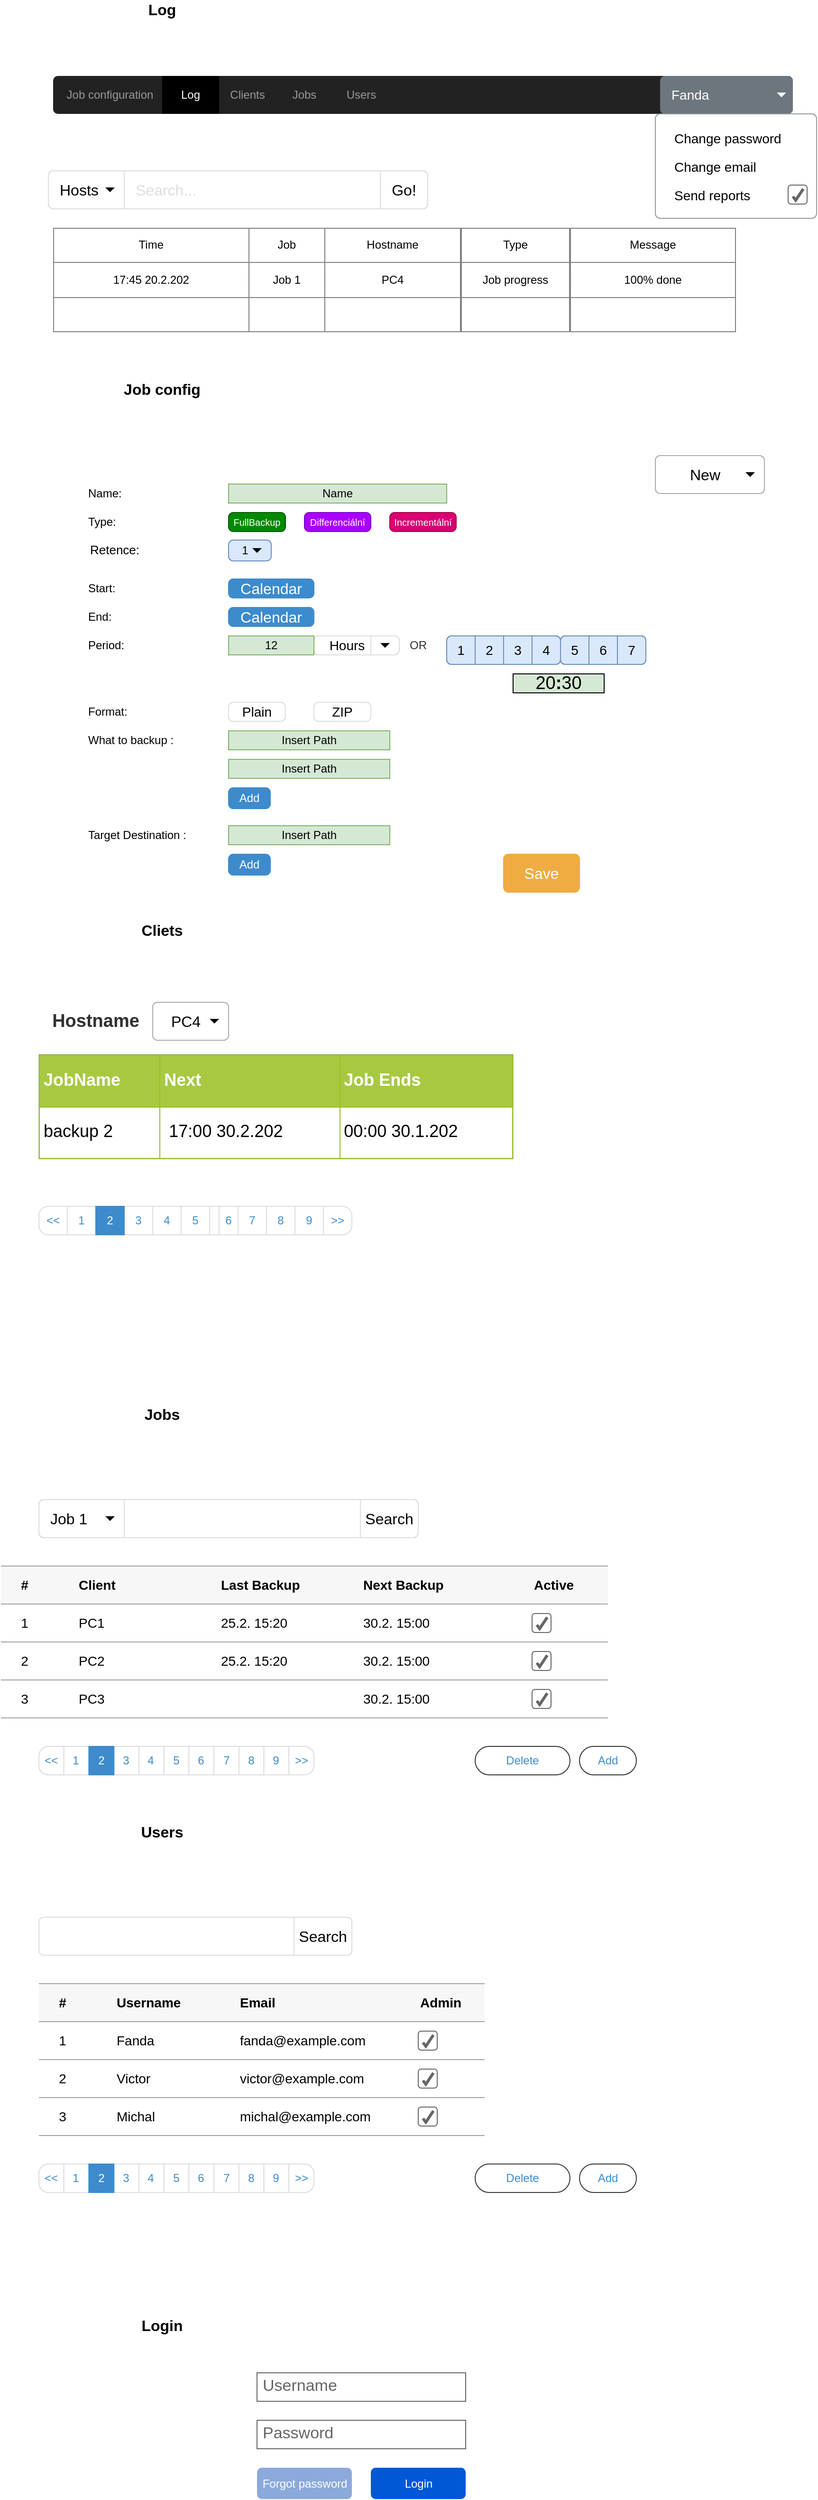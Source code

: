 <mxfile version="12.8.4"><diagram id="ZQDw_QRH_xtN7_nR7X_o" name="Page-1"><mxGraphModel dx="1103" dy="1070" grid="1" gridSize="10" guides="1" tooltips="1" connect="1" arrows="1" fold="1" page="1" pageScale="1" pageWidth="1600" pageHeight="900" math="0" shadow="0"><root><mxCell id="0"/><mxCell id="1" parent="0"/><mxCell id="LtFNCZkgNT5PemQ-OGcE-107" value="" style="html=1;shadow=0;dashed=0;shape=mxgraph.bootstrap.rrect;strokeColor=none;rSize=5;fillColor=#222222;" parent="1" vertex="1"><mxGeometry x="455" y="180" width="780" height="40" as="geometry"/></mxCell><mxCell id="LtFNCZkgNT5PemQ-OGcE-109" value="Log" style="html=1;shadow=0;dashed=0;shape=mxgraph.bootstrap.rect;fillColor=#000000;strokeColor=none;fontColor=#ffffff;whiteSpace=wrap;resizeHeight=1;" parent="LtFNCZkgNT5PemQ-OGcE-107" vertex="1"><mxGeometry width="60" height="40" relative="1" as="geometry"><mxPoint x="115" as="offset"/></mxGeometry></mxCell><mxCell id="LtFNCZkgNT5PemQ-OGcE-110" value="Clients" style="html=1;shadow=0;dashed=0;shape=mxgraph.bootstrap.rect;strokeColor=none;fillColor=none;fontColor=#999999;whiteSpace=wrap;resizeHeight=1;" parent="LtFNCZkgNT5PemQ-OGcE-107" vertex="1"><mxGeometry width="60" height="40" relative="1" as="geometry"><mxPoint x="175" as="offset"/></mxGeometry></mxCell><mxCell id="LtFNCZkgNT5PemQ-OGcE-111" value="Jobs" style="html=1;shadow=0;dashed=0;shape=mxgraph.bootstrap.rect;strokeColor=none;fillColor=none;fontColor=#999999;whiteSpace=wrap;resizeHeight=1;" parent="LtFNCZkgNT5PemQ-OGcE-107" vertex="1"><mxGeometry width="60" height="40" relative="1" as="geometry"><mxPoint x="235" as="offset"/></mxGeometry></mxCell><mxCell id="M-1ERtcQGjM8WOvAebWS-4" value="Users" style="html=1;shadow=0;dashed=0;shape=mxgraph.bootstrap.rect;strokeColor=none;fillColor=none;fontColor=#999999;whiteSpace=wrap;resizeHeight=1;" vertex="1" parent="LtFNCZkgNT5PemQ-OGcE-107"><mxGeometry width="60" height="40" relative="1" as="geometry"><mxPoint x="295" as="offset"/></mxGeometry></mxCell><mxCell id="M-1ERtcQGjM8WOvAebWS-5" value="Job configuration" style="html=1;shadow=0;dashed=0;shape=mxgraph.bootstrap.rect;strokeColor=none;fillColor=none;fontColor=#999999;whiteSpace=wrap;resizeHeight=1;" vertex="1" parent="LtFNCZkgNT5PemQ-OGcE-107"><mxGeometry width="120" height="40" relative="1" as="geometry"><mxPoint as="offset"/></mxGeometry></mxCell><mxCell id="M-1ERtcQGjM8WOvAebWS-57" value="Fanda" style="html=1;shadow=0;dashed=0;shape=mxgraph.bootstrap.rrect;rSize=5;strokeColor=none;strokeWidth=1;fillColor=#6C767D;fontColor=#ffffff;whiteSpace=wrap;align=left;verticalAlign=middle;fontStyle=0;fontSize=14;spacingLeft=10;" vertex="1" parent="LtFNCZkgNT5PemQ-OGcE-107"><mxGeometry x="640" width="140" height="40" as="geometry"/></mxCell><mxCell id="M-1ERtcQGjM8WOvAebWS-58" value="" style="shape=triangle;direction=south;fillColor=#ffffff;strokeColor=none;perimeter=none;" vertex="1" parent="M-1ERtcQGjM8WOvAebWS-57"><mxGeometry x="1" y="0.5" width="10" height="5" relative="1" as="geometry"><mxPoint x="-17" y="-2.5" as="offset"/></mxGeometry></mxCell><mxCell id="LtFNCZkgNT5PemQ-OGcE-112" value="&lt;table style=&quot;width: 100% ; height: 100% ; border-collapse: collapse&quot; width=&quot;100%&quot; border=&quot;1&quot;&gt;&lt;tbody&gt;&lt;tr&gt;&lt;td align=&quot;center&quot;&gt;Time&lt;br&gt;&lt;/td&gt;&lt;td align=&quot;center&quot;&gt;Job&lt;/td&gt;&lt;td align=&quot;center&quot;&gt;Hostname&lt;/td&gt;&lt;/tr&gt;&lt;tr&gt;&lt;td align=&quot;center&quot;&gt;17:45 20.2.202&lt;/td&gt;&lt;td align=&quot;center&quot;&gt;Job 1&lt;br&gt;&lt;/td&gt;&lt;td align=&quot;center&quot;&gt;PC4&lt;/td&gt;&lt;/tr&gt;&lt;tr&gt;&lt;td align=&quot;center&quot;&gt;&lt;br&gt;&lt;/td&gt;&lt;td align=&quot;center&quot;&gt;&lt;br&gt;&lt;/td&gt;&lt;td align=&quot;center&quot;&gt;&lt;br&gt;&lt;/td&gt;&lt;/tr&gt;&lt;/tbody&gt;&lt;/table&gt;" style="text;html=1;overflow=fill;" parent="1" vertex="1"><mxGeometry x="455" y="340" width="430" height="110" as="geometry"/></mxCell><mxCell id="LtFNCZkgNT5PemQ-OGcE-113" value="&lt;table style=&quot;width: 100% ; height: 100% ; border-collapse: collapse&quot; width=&quot;100%&quot; border=&quot;1&quot;&gt;&lt;tbody&gt;&lt;tr&gt;&lt;td align=&quot;center&quot;&gt;Message&lt;/td&gt;&lt;/tr&gt;&lt;tr&gt;&lt;td align=&quot;center&quot;&gt;100% done&lt;/td&gt;&lt;/tr&gt;&lt;tr&gt;&lt;td align=&quot;center&quot;&gt;&lt;br&gt;&lt;/td&gt;&lt;/tr&gt;&lt;/tbody&gt;&lt;/table&gt;" style="text;html=1;strokeColor=none;fillColor=none;overflow=fill;" parent="1" vertex="1"><mxGeometry x="1000" y="340" width="175" height="110" as="geometry"/></mxCell><mxCell id="LtFNCZkgNT5PemQ-OGcE-129" value="Search..." style="html=1;shadow=0;dashed=0;shape=mxgraph.bootstrap.rrect;fillColor=#ffffff;rSize=5;strokeColor=#dddddd;fontSize=16;fontColor=#dddddd;align=left;spacingLeft=90;whiteSpace=wrap;" parent="1" vertex="1"><mxGeometry x="450" y="280" width="400" height="40" as="geometry"/></mxCell><mxCell id="LtFNCZkgNT5PemQ-OGcE-130" value="Hosts" style="html=1;shadow=0;dashed=0;shape=mxgraph.bootstrap.leftButton;rSize=5;strokeColor=#dddddd;fillColor=none;fontSize=16;align=left;spacingLeft=10;whiteSpace=wrap;resizeHeight=1;" parent="LtFNCZkgNT5PemQ-OGcE-129" vertex="1"><mxGeometry width="80" height="40" relative="1" as="geometry"/></mxCell><mxCell id="LtFNCZkgNT5PemQ-OGcE-131" value="" style="shape=triangle;direction=south;fillColor=#000000;strokeColor=none;perimeter=none;" parent="LtFNCZkgNT5PemQ-OGcE-130" vertex="1"><mxGeometry x="1" y="0.5" width="10" height="5" relative="1" as="geometry"><mxPoint x="-20" y="-2.5" as="offset"/></mxGeometry></mxCell><mxCell id="LtFNCZkgNT5PemQ-OGcE-132" value="Go!" style="html=1;shadow=0;dashed=0;shape=mxgraph.bootstrap.rightButton;rSize=5;strokeColor=#dddddd;fillColor=none;fontSize=16;whiteSpace=wrap;resizeHeight=1;" parent="LtFNCZkgNT5PemQ-OGcE-129" vertex="1"><mxGeometry x="1" width="50" height="40" relative="1" as="geometry"><mxPoint x="-50" as="offset"/></mxGeometry></mxCell><mxCell id="LtFNCZkgNT5PemQ-OGcE-135" value="Add" style="html=1;shadow=0;dashed=0;shape=mxgraph.bootstrap.roundedButton;align=center;strokeColor=#363636;fontColor=#3D8BCD;whiteSpace=wrap;" parent="1" vertex="1"><mxGeometry x="1010" y="1940" width="60" height="30" as="geometry"/></mxCell><mxCell id="LtFNCZkgNT5PemQ-OGcE-139" value="" style="html=1;shadow=0;dashed=0;shape=mxgraph.bootstrap.rrect;fillColor=#ffffff;rSize=5;strokeColor=#dddddd;fontSize=16;fontColor=#dddddd;align=left;spacingLeft=90;whiteSpace=wrap;" parent="1" vertex="1"><mxGeometry x="440" y="1680" width="400" height="40" as="geometry"/></mxCell><mxCell id="LtFNCZkgNT5PemQ-OGcE-140" value="Job 1" style="html=1;shadow=0;dashed=0;shape=mxgraph.bootstrap.leftButton;rSize=5;strokeColor=#dddddd;fillColor=none;fontSize=16;align=left;spacingLeft=10;whiteSpace=wrap;resizeHeight=1;" parent="LtFNCZkgNT5PemQ-OGcE-139" vertex="1"><mxGeometry width="90" height="40" relative="1" as="geometry"/></mxCell><mxCell id="LtFNCZkgNT5PemQ-OGcE-141" value="" style="shape=triangle;direction=south;fillColor=#000000;strokeColor=none;perimeter=none;" parent="LtFNCZkgNT5PemQ-OGcE-140" vertex="1"><mxGeometry x="1" y="0.5" width="10" height="5" relative="1" as="geometry"><mxPoint x="-20" y="-2.5" as="offset"/></mxGeometry></mxCell><mxCell id="LtFNCZkgNT5PemQ-OGcE-142" value="Search" style="html=1;shadow=0;dashed=0;shape=mxgraph.bootstrap.rightButton;rSize=5;strokeColor=#dddddd;fillColor=none;fontSize=16;whiteSpace=wrap;resizeHeight=1;" parent="LtFNCZkgNT5PemQ-OGcE-139" vertex="1"><mxGeometry x="1" width="61" height="40" relative="1" as="geometry"><mxPoint x="-61" as="offset"/></mxGeometry></mxCell><mxCell id="LtFNCZkgNT5PemQ-OGcE-154" value="Insert Path" style="text;html=1;strokeColor=#82b366;fillColor=#d5e8d4;align=center;verticalAlign=middle;whiteSpace=wrap;rounded=0;" parent="1" vertex="1"><mxGeometry x="640" y="970" width="170" height="20" as="geometry"/></mxCell><mxCell id="LtFNCZkgNT5PemQ-OGcE-158" value="Add" style="html=1;shadow=0;dashed=0;shape=mxgraph.bootstrap.rrect;rSize=5;fillColor=#3D8BCD;align=center;strokeColor=#3D8BCD;fontColor=#ffffff;fontSize=12;whiteSpace=wrap;" parent="1" vertex="1"><mxGeometry x="640" y="930" width="44" height="22" as="geometry"/></mxCell><mxCell id="LtFNCZkgNT5PemQ-OGcE-159" value="Insert Path" style="text;html=1;strokeColor=#82b366;fillColor=#d5e8d4;align=center;verticalAlign=middle;whiteSpace=wrap;rounded=0;" parent="1" vertex="1"><mxGeometry x="640" y="900" width="170" height="20" as="geometry"/></mxCell><mxCell id="LtFNCZkgNT5PemQ-OGcE-162" value="Add" style="html=1;shadow=0;dashed=0;shape=mxgraph.bootstrap.rrect;rSize=5;fillColor=#3D8BCD;align=center;strokeColor=#3D8BCD;fontColor=#ffffff;fontSize=12;whiteSpace=wrap;" parent="1" vertex="1"><mxGeometry x="640" y="1000" width="44" height="22" as="geometry"/></mxCell><mxCell id="LtFNCZkgNT5PemQ-OGcE-165" value="Delete" style="html=1;shadow=0;dashed=0;shape=mxgraph.bootstrap.roundedButton;align=center;strokeColor=#383838;fontColor=#3D8BCD;whiteSpace=wrap;" parent="1" vertex="1"><mxGeometry x="900" y="1940" width="100" height="30" as="geometry"/></mxCell><mxCell id="LtFNCZkgNT5PemQ-OGcE-169" value="&lt;font style=&quot;font-size: 13px&quot;&gt;Retence:&lt;/font&gt;" style="text;html=1;strokeColor=none;fillColor=none;align=center;verticalAlign=middle;whiteSpace=wrap;rounded=0;" parent="1" vertex="1"><mxGeometry x="500" y="669" width="40" height="20" as="geometry"/></mxCell><mxCell id="LtFNCZkgNT5PemQ-OGcE-171" value="1" style="html=1;shadow=0;dashed=0;shape=mxgraph.bootstrap.rrect;fontSize=12;rSize=5;strokeColor=#6c8ebf;spacingRight=10;perimeter=none;whiteSpace=wrap;align=center;fillColor=#dae8fc;" parent="1" vertex="1"><mxGeometry x="640" y="669" width="45" height="22" as="geometry"/></mxCell><mxCell id="LtFNCZkgNT5PemQ-OGcE-172" value="" style="shape=triangle;direction=south;fillColor=#000000;strokeColor=none;perimeter=none;" parent="LtFNCZkgNT5PemQ-OGcE-171" vertex="1"><mxGeometry x="1" y="0.5" width="10" height="5" relative="1" as="geometry"><mxPoint x="-20" y="-2.5" as="offset"/></mxGeometry></mxCell><mxCell id="LtFNCZkgNT5PemQ-OGcE-177" value="&lt;div&gt;New&lt;/div&gt;" style="html=1;shadow=0;dashed=0;shape=mxgraph.bootstrap.rrect;rSize=5;strokeColor=#ABABAB;spacingRight=10;fontSize=16;whiteSpace=wrap;align=center;" parent="1" vertex="1"><mxGeometry x="1090" y="580" width="115" height="40" as="geometry"/></mxCell><mxCell id="LtFNCZkgNT5PemQ-OGcE-178" value="" style="shape=triangle;direction=south;fillColor=#000000;strokeColor=none;perimeter=none;" parent="LtFNCZkgNT5PemQ-OGcE-177" vertex="1"><mxGeometry x="1" y="0.5" width="10" height="5" relative="1" as="geometry"><mxPoint x="-20" y="-2.5" as="offset"/></mxGeometry></mxCell><mxCell id="LtFNCZkgNT5PemQ-OGcE-179" value="Hostname" style="text;html=1;strokeColor=none;fillColor=none;align=center;verticalAlign=middle;whiteSpace=wrap;rounded=0;fontColor=#303030;fontStyle=1;fontSize=19;" parent="1" vertex="1"><mxGeometry x="440" y="1156" width="120" height="40" as="geometry"/></mxCell><mxCell id="LtFNCZkgNT5PemQ-OGcE-188" value="&lt;font style=&quot;font-size: 19px&quot;&gt;20&lt;b&gt;:&lt;/b&gt;30&lt;/font&gt;" style="text;html=1;strokeColor=#000000;fillColor=#d5e8d4;align=center;verticalAlign=middle;whiteSpace=wrap;rounded=0;" parent="1" vertex="1"><mxGeometry x="940" y="810" width="96" height="20" as="geometry"/></mxCell><mxCell id="M-1ERtcQGjM8WOvAebWS-1" value="PC4" style="html=1;shadow=0;dashed=0;shape=mxgraph.bootstrap.rrect;rSize=5;strokeColor=#ABABAB;spacingRight=10;fontSize=16;whiteSpace=wrap;align=center;" vertex="1" parent="1"><mxGeometry x="560" y="1156" width="80" height="40" as="geometry"/></mxCell><mxCell id="M-1ERtcQGjM8WOvAebWS-2" value="" style="shape=triangle;direction=south;fillColor=#000000;strokeColor=none;perimeter=none;" vertex="1" parent="M-1ERtcQGjM8WOvAebWS-1"><mxGeometry x="1" y="0.5" width="10" height="5" relative="1" as="geometry"><mxPoint x="-20" y="-2.5" as="offset"/></mxGeometry></mxCell><mxCell id="M-1ERtcQGjM8WOvAebWS-7" value="&lt;table style=&quot;width: 100% ; height: 100% ; border-collapse: collapse&quot; width=&quot;100%&quot; border=&quot;1&quot;&gt;&lt;tbody&gt;&lt;tr&gt;&lt;td align=&quot;center&quot;&gt;Type&lt;/td&gt;&lt;/tr&gt;&lt;tr&gt;&lt;td align=&quot;center&quot;&gt;Job progress&lt;br&gt;&lt;/td&gt;&lt;/tr&gt;&lt;tr&gt;&lt;td align=&quot;center&quot;&gt;&lt;br&gt;&lt;/td&gt;&lt;/tr&gt;&lt;/tbody&gt;&lt;/table&gt;" style="text;html=1;strokeColor=none;fillColor=none;overflow=fill;" vertex="1" parent="1"><mxGeometry x="885" y="340" width="115" height="110" as="geometry"/></mxCell><mxCell id="M-1ERtcQGjM8WOvAebWS-8" value="Job config" style="text;html=1;strokeColor=none;fillColor=none;align=center;verticalAlign=middle;whiteSpace=wrap;rounded=0;fontStyle=1;fontSize=16;" vertex="1" parent="1"><mxGeometry x="470" y="500" width="200" height="20" as="geometry"/></mxCell><mxCell id="M-1ERtcQGjM8WOvAebWS-9" value="Cliets" style="text;html=1;strokeColor=none;fillColor=none;align=center;verticalAlign=middle;whiteSpace=wrap;rounded=0;fontStyle=1;fontSize=16;" vertex="1" parent="1"><mxGeometry x="470" y="1070" width="200" height="20" as="geometry"/></mxCell><mxCell id="M-1ERtcQGjM8WOvAebWS-10" value="Jobs" style="text;html=1;strokeColor=none;fillColor=none;align=center;verticalAlign=middle;whiteSpace=wrap;rounded=0;fontStyle=1;fontSize=16;" vertex="1" parent="1"><mxGeometry x="470" y="1580" width="200" height="20" as="geometry"/></mxCell><mxCell id="M-1ERtcQGjM8WOvAebWS-11" value="Add" style="html=1;shadow=0;dashed=0;shape=mxgraph.bootstrap.roundedButton;align=center;strokeColor=#363636;fontColor=#3D8BCD;whiteSpace=wrap;" vertex="1" parent="1"><mxGeometry x="1010" y="2380" width="60" height="30" as="geometry"/></mxCell><mxCell id="M-1ERtcQGjM8WOvAebWS-12" value="" style="html=1;shadow=0;dashed=0;shape=mxgraph.bootstrap.rrect;fillColor=#ffffff;rSize=5;strokeColor=#dddddd;fontSize=16;fontColor=#dddddd;align=left;spacingLeft=90;whiteSpace=wrap;" vertex="1" parent="1"><mxGeometry x="440" y="2120" width="330" height="40" as="geometry"/></mxCell><mxCell id="M-1ERtcQGjM8WOvAebWS-15" value="Search" style="html=1;shadow=0;dashed=0;shape=mxgraph.bootstrap.rightButton;rSize=5;strokeColor=#dddddd;fillColor=none;fontSize=16;whiteSpace=wrap;resizeHeight=1;" vertex="1" parent="M-1ERtcQGjM8WOvAebWS-12"><mxGeometry x="1" width="61" height="40" relative="1" as="geometry"><mxPoint x="-61" as="offset"/></mxGeometry></mxCell><mxCell id="M-1ERtcQGjM8WOvAebWS-16" value="Delete" style="html=1;shadow=0;dashed=0;shape=mxgraph.bootstrap.roundedButton;align=center;strokeColor=#383838;fontColor=#3D8BCD;whiteSpace=wrap;" vertex="1" parent="1"><mxGeometry x="900" y="2380" width="100" height="30" as="geometry"/></mxCell><mxCell id="M-1ERtcQGjM8WOvAebWS-17" value="Users" style="text;html=1;strokeColor=none;fillColor=none;align=center;verticalAlign=middle;whiteSpace=wrap;rounded=0;fontStyle=1;fontSize=16;" vertex="1" parent="1"><mxGeometry x="470" y="2020" width="200" height="20" as="geometry"/></mxCell><mxCell id="M-1ERtcQGjM8WOvAebWS-59" value="" style="html=1;shadow=0;dashed=0;shape=mxgraph.bootstrap.rrect;rSize=5;fillColor=#ffffff;strokeColor=#999999;fontSize=19;" vertex="1" parent="1"><mxGeometry x="1090" y="220" width="170" height="110" as="geometry"/></mxCell><mxCell id="M-1ERtcQGjM8WOvAebWS-60" value="Change password" style="fillColor=none;strokeColor=none;align=left;spacing=20;fontSize=14;" vertex="1" parent="M-1ERtcQGjM8WOvAebWS-59"><mxGeometry width="170" height="30" relative="1" as="geometry"><mxPoint y="10" as="offset"/></mxGeometry></mxCell><mxCell id="M-1ERtcQGjM8WOvAebWS-61" value="Change email" style="fillColor=none;strokeColor=none;align=left;spacing=20;fontSize=14;" vertex="1" parent="M-1ERtcQGjM8WOvAebWS-59"><mxGeometry width="170" height="30" relative="1" as="geometry"><mxPoint y="40" as="offset"/></mxGeometry></mxCell><mxCell id="M-1ERtcQGjM8WOvAebWS-62" value="Send reports" style="fillColor=none;strokeColor=none;align=left;spacing=20;fontSize=14;" vertex="1" parent="M-1ERtcQGjM8WOvAebWS-59"><mxGeometry width="170" height="30" relative="1" as="geometry"><mxPoint y="70" as="offset"/></mxGeometry></mxCell><mxCell id="M-1ERtcQGjM8WOvAebWS-65" value="Login" style="text;html=1;strokeColor=none;fillColor=none;align=center;verticalAlign=middle;whiteSpace=wrap;rounded=0;fontStyle=1;fontSize=16;" vertex="1" parent="1"><mxGeometry x="470" y="2540" width="200" height="20" as="geometry"/></mxCell><mxCell id="M-1ERtcQGjM8WOvAebWS-66" value="Log" style="text;html=1;strokeColor=none;fillColor=none;align=center;verticalAlign=middle;whiteSpace=wrap;rounded=0;fontStyle=1;fontSize=16;" vertex="1" parent="1"><mxGeometry x="470" y="100" width="200" height="20" as="geometry"/></mxCell><mxCell id="M-1ERtcQGjM8WOvAebWS-67" value="Username" style="strokeWidth=1;shadow=0;dashed=0;align=center;html=1;shape=mxgraph.mockup.text.textBox;fontColor=#666666;align=left;fontSize=17;spacingLeft=4;spacingTop=-3;strokeColor=#666666;mainText=" vertex="1" parent="1"><mxGeometry x="670" y="2600" width="220" height="30" as="geometry"/></mxCell><mxCell id="M-1ERtcQGjM8WOvAebWS-68" value="Password" style="strokeWidth=1;shadow=0;dashed=0;align=center;html=1;shape=mxgraph.mockup.text.textBox;fontColor=#666666;align=left;fontSize=17;spacingLeft=4;spacingTop=-3;strokeColor=#666666;mainText=" vertex="1" parent="1"><mxGeometry x="670" y="2650" width="220" height="30" as="geometry"/></mxCell><mxCell id="M-1ERtcQGjM8WOvAebWS-69" value="Login" style="rounded=1;fillColor=#0057D8;strokeColor=none;html=1;fontColor=#ffffff;align=center;verticalAlign=middle;fontStyle=0;fontSize=12" vertex="1" parent="1"><mxGeometry x="790" y="2700" width="100" height="33" as="geometry"/></mxCell><mxCell id="M-1ERtcQGjM8WOvAebWS-70" value="Forgot password" style="rounded=1;fillColor=#8CA9DB;strokeColor=none;html=1;fontColor=#ffffff;align=center;verticalAlign=middle;fontStyle=0;fontSize=12" vertex="1" parent="1"><mxGeometry x="670" y="2700" width="100" height="33" as="geometry"/></mxCell><mxCell id="LtFNCZkgNT5PemQ-OGcE-1" parent="0"/><mxCell id="LtFNCZkgNT5PemQ-OGcE-2" value="Plain" style="html=1;shadow=0;dashed=0;shape=mxgraph.bootstrap.rrect;rSize=5;strokeColor=#dddddd;align=center;fontSize=14;whiteSpace=wrap;fillColor=none;" parent="LtFNCZkgNT5PemQ-OGcE-1" vertex="1"><mxGeometry x="640" y="840" width="60" height="20" as="geometry"/></mxCell><mxCell id="LtFNCZkgNT5PemQ-OGcE-3" value="ZIP" style="html=1;shadow=0;dashed=0;shape=mxgraph.bootstrap.rrect;rSize=5;strokeColor=#dddddd;align=center;fontSize=14;whiteSpace=wrap;fillColor=none;" parent="LtFNCZkgNT5PemQ-OGcE-1" vertex="1"><mxGeometry x="730" y="840" width="60" height="20" as="geometry"/></mxCell><mxCell id="LtFNCZkgNT5PemQ-OGcE-4" value="Hours" style="html=1;shadow=0;dashed=0;shape=mxgraph.bootstrap.rrect;align=center;rSize=5;strokeColor=#dddddd;spacingRight=20;fontSize=14;whiteSpace=wrap;fillColor=none;" parent="LtFNCZkgNT5PemQ-OGcE-1" vertex="1"><mxGeometry x="730" y="770" width="90" height="20" as="geometry"/></mxCell><mxCell id="LtFNCZkgNT5PemQ-OGcE-5" value="" style="strokeColor=inherit;fillColor=inherit;gradientColor=inherit;html=1;shadow=0;dashed=0;shape=mxgraph.bootstrap.rightButton;rSize=5;perimeter=none;resizeHeight=1;" parent="LtFNCZkgNT5PemQ-OGcE-4" vertex="1"><mxGeometry x="1" width="30" height="20" relative="1" as="geometry"><mxPoint x="-30" as="offset"/></mxGeometry></mxCell><mxCell id="LtFNCZkgNT5PemQ-OGcE-6" value="" style="shape=triangle;direction=south;fillColor=#000000;strokeColor=none;perimeter=none;" parent="LtFNCZkgNT5PemQ-OGcE-5" vertex="1"><mxGeometry x="1" y="0.5" width="10" height="5" relative="1" as="geometry"><mxPoint x="-20" y="-2.5" as="offset"/></mxGeometry></mxCell><mxCell id="LtFNCZkgNT5PemQ-OGcE-7" value="" style="html=1;shadow=0;dashed=0;shape=mxgraph.bootstrap.rrect;rSize=5;strokeColor=#6c8ebf;fillColor=#dae8fc;align=left;" parent="LtFNCZkgNT5PemQ-OGcE-1" vertex="1"><mxGeometry x="870" y="770" width="120" height="30" as="geometry"/></mxCell><mxCell id="LtFNCZkgNT5PemQ-OGcE-8" value="1" style="strokeColor=inherit;fillColor=inherit;gradientColor=inherit;html=1;shadow=0;dashed=0;shape=mxgraph.bootstrap.leftButton;rSize=5;perimeter=none;fontSize=14;whiteSpace=wrap;" parent="LtFNCZkgNT5PemQ-OGcE-7" vertex="1"><mxGeometry width="30" height="30" as="geometry"/></mxCell><mxCell id="LtFNCZkgNT5PemQ-OGcE-9" value="2" style="strokeColor=inherit;fillColor=inherit;gradientColor=inherit;html=1;shadow=0;dashed=0;shape=mxgraph.bootstrap.rect;perimeter=none;fontSize=14;whiteSpace=wrap;" parent="LtFNCZkgNT5PemQ-OGcE-7" vertex="1"><mxGeometry x="30" width="30" height="30" as="geometry"/></mxCell><mxCell id="LtFNCZkgNT5PemQ-OGcE-10" value="3" style="strokeColor=inherit;fillColor=inherit;gradientColor=inherit;html=1;shadow=0;dashed=0;shape=mxgraph.bootstrap.rect;perimeter=none;fontSize=14;whiteSpace=wrap;" parent="LtFNCZkgNT5PemQ-OGcE-7" vertex="1"><mxGeometry x="60" width="30" height="30" as="geometry"/></mxCell><mxCell id="LtFNCZkgNT5PemQ-OGcE-11" value="4" style="strokeColor=inherit;fillColor=inherit;gradientColor=inherit;html=1;shadow=0;dashed=0;shape=mxgraph.bootstrap.rightButton;rSize=5;perimeter=none;fontSize=14;whiteSpace=wrap;" parent="LtFNCZkgNT5PemQ-OGcE-7" vertex="1"><mxGeometry x="90" width="30" height="30" as="geometry"/></mxCell><mxCell id="LtFNCZkgNT5PemQ-OGcE-12" value="" style="html=1;shadow=0;dashed=0;shape=mxgraph.bootstrap.rrect;rSize=5;strokeColor=#6c8ebf;fillColor=#dae8fc;align=left;" parent="LtFNCZkgNT5PemQ-OGcE-1" vertex="1"><mxGeometry x="990" y="770" width="90" height="30" as="geometry"/></mxCell><mxCell id="LtFNCZkgNT5PemQ-OGcE-13" value="5" style="strokeColor=inherit;fillColor=inherit;gradientColor=inherit;html=1;shadow=0;dashed=0;shape=mxgraph.bootstrap.leftButton;rSize=5;perimeter=none;fontSize=14;whiteSpace=wrap;" parent="LtFNCZkgNT5PemQ-OGcE-12" vertex="1"><mxGeometry width="30" height="30" as="geometry"/></mxCell><mxCell id="LtFNCZkgNT5PemQ-OGcE-14" value="6" style="strokeColor=inherit;fillColor=inherit;gradientColor=inherit;html=1;shadow=0;dashed=0;shape=mxgraph.bootstrap.rect;perimeter=none;fontSize=14;whiteSpace=wrap;" parent="LtFNCZkgNT5PemQ-OGcE-12" vertex="1"><mxGeometry x="30" width="30" height="30" as="geometry"/></mxCell><mxCell id="LtFNCZkgNT5PemQ-OGcE-15" value="7" style="strokeColor=inherit;fillColor=inherit;gradientColor=inherit;html=1;shadow=0;dashed=0;shape=mxgraph.bootstrap.rightButton;rSize=5;perimeter=none;fontSize=14;whiteSpace=wrap;" parent="LtFNCZkgNT5PemQ-OGcE-12" vertex="1"><mxGeometry x="60" width="30" height="30" as="geometry"/></mxCell><mxCell id="LtFNCZkgNT5PemQ-OGcE-16" value="&lt;font&gt;OR&lt;/font&gt;" style="text;html=1;strokeColor=none;fillColor=none;align=center;verticalAlign=middle;whiteSpace=wrap;rounded=0;fontColor=#303030;" parent="LtFNCZkgNT5PemQ-OGcE-1" vertex="1"><mxGeometry x="820" y="770" width="40" height="20" as="geometry"/></mxCell><mxCell id="LtFNCZkgNT5PemQ-OGcE-17" value="Calendar" style="html=1;shadow=0;dashed=0;shape=mxgraph.bootstrap.rrect;rSize=5;fillColor=#3D8BCD;align=center;strokeColor=#3D8BCD;fontColor=#ffffff;fontSize=16;whiteSpace=wrap;" parent="LtFNCZkgNT5PemQ-OGcE-1" vertex="1"><mxGeometry x="640" y="710" width="90" height="20" as="geometry"/></mxCell><mxCell id="LtFNCZkgNT5PemQ-OGcE-18" value="Calendar" style="html=1;shadow=0;dashed=0;shape=mxgraph.bootstrap.rrect;rSize=5;fillColor=#3D8BCD;align=center;strokeColor=#3D8BCD;fontColor=#ffffff;fontSize=16;whiteSpace=wrap;" parent="LtFNCZkgNT5PemQ-OGcE-1" vertex="1"><mxGeometry x="640" y="740" width="90" height="20" as="geometry"/></mxCell><mxCell id="LtFNCZkgNT5PemQ-OGcE-19" style=";html=1;" parent="0"/><mxCell id="LtFNCZkgNT5PemQ-OGcE-20" value="Untitled Layer" parent="0"/><mxCell id="LtFNCZkgNT5PemQ-OGcE-26" value="Save" style="html=1;shadow=0;dashed=0;shape=mxgraph.bootstrap.rrect;rSize=5;fillColor=#EFAC43;align=center;strokeColor=#EFAC43;fontColor=#ffffff;fontSize=16;whiteSpace=wrap;" parent="LtFNCZkgNT5PemQ-OGcE-20" vertex="1"><mxGeometry x="930" y="1000" width="80" height="40" as="geometry"/></mxCell><mxCell id="LtFNCZkgNT5PemQ-OGcE-27" value="FullBackup" style="html=1;shadow=0;dashed=0;shape=mxgraph.bootstrap.rrect;rSize=5;strokeColor=#005700;align=center;fontSize=10;whiteSpace=wrap;fillColor=#008a00;fontColor=#ffffff;" parent="LtFNCZkgNT5PemQ-OGcE-20" vertex="1"><mxGeometry x="640" y="640" width="60" height="20" as="geometry"/></mxCell><mxCell id="LtFNCZkgNT5PemQ-OGcE-28" value="Differenciální" style="html=1;shadow=0;dashed=0;shape=mxgraph.bootstrap.rrect;rSize=5;strokeColor=#7700CC;align=center;fontSize=10;whiteSpace=wrap;fillColor=#aa00ff;fontColor=#ffffff;" parent="LtFNCZkgNT5PemQ-OGcE-20" vertex="1"><mxGeometry x="720" y="640" width="70" height="20" as="geometry"/></mxCell><mxCell id="LtFNCZkgNT5PemQ-OGcE-29" value="Incrementální" style="html=1;shadow=0;dashed=0;shape=mxgraph.bootstrap.rrect;rSize=5;strokeColor=#A50040;align=center;fontSize=10;whiteSpace=wrap;fillColor=#d80073;fontColor=#ffffff;" parent="LtFNCZkgNT5PemQ-OGcE-20" vertex="1"><mxGeometry x="810" y="640" width="70" height="20" as="geometry"/></mxCell><mxCell id="LtFNCZkgNT5PemQ-OGcE-30" value="Period:" style="text;html=1;strokeColor=none;fillColor=none;align=left;verticalAlign=middle;whiteSpace=wrap;rounded=0;" parent="LtFNCZkgNT5PemQ-OGcE-20" vertex="1"><mxGeometry x="490" y="770" width="120" height="20" as="geometry"/></mxCell><mxCell id="LtFNCZkgNT5PemQ-OGcE-31" value="Type:" style="text;html=1;strokeColor=none;fillColor=none;align=left;verticalAlign=middle;whiteSpace=wrap;rounded=0;" parent="LtFNCZkgNT5PemQ-OGcE-20" vertex="1"><mxGeometry x="490" y="640" width="40" height="20" as="geometry"/></mxCell><mxCell id="LtFNCZkgNT5PemQ-OGcE-32" value="What to backup :" style="text;html=1;strokeColor=none;fillColor=none;align=left;verticalAlign=middle;whiteSpace=wrap;rounded=0;" parent="LtFNCZkgNT5PemQ-OGcE-20" vertex="1"><mxGeometry x="490" y="870" width="100" height="20" as="geometry"/></mxCell><mxCell id="LtFNCZkgNT5PemQ-OGcE-33" value="Insert Path" style="text;html=1;strokeColor=#82b366;fillColor=#d5e8d4;align=center;verticalAlign=middle;whiteSpace=wrap;rounded=0;" parent="LtFNCZkgNT5PemQ-OGcE-20" vertex="1"><mxGeometry x="640" y="870" width="170" height="20" as="geometry"/></mxCell><mxCell id="LtFNCZkgNT5PemQ-OGcE-34" value="Target Destination :" style="text;html=1;strokeColor=none;fillColor=none;align=left;verticalAlign=middle;whiteSpace=wrap;rounded=0;" parent="LtFNCZkgNT5PemQ-OGcE-20" vertex="1"><mxGeometry x="490" y="960" width="110" height="40" as="geometry"/></mxCell><mxCell id="LtFNCZkgNT5PemQ-OGcE-35" value="Format:" style="text;html=1;strokeColor=none;fillColor=none;align=left;verticalAlign=middle;whiteSpace=wrap;rounded=0;" parent="LtFNCZkgNT5PemQ-OGcE-20" vertex="1"><mxGeometry x="490" y="840" width="120" height="20" as="geometry"/></mxCell><mxCell id="LtFNCZkgNT5PemQ-OGcE-36" value="End:" style="text;html=1;strokeColor=none;fillColor=none;align=left;verticalAlign=middle;whiteSpace=wrap;rounded=0;" parent="LtFNCZkgNT5PemQ-OGcE-20" vertex="1"><mxGeometry x="490" y="740" width="90" height="20" as="geometry"/></mxCell><mxCell id="LtFNCZkgNT5PemQ-OGcE-37" value="Start:" style="text;html=1;strokeColor=none;fillColor=none;align=left;verticalAlign=middle;whiteSpace=wrap;rounded=0;" parent="LtFNCZkgNT5PemQ-OGcE-20" vertex="1"><mxGeometry x="490" y="710" width="90" height="20" as="geometry"/></mxCell><mxCell id="LtFNCZkgNT5PemQ-OGcE-38" value="" style="html=1;shadow=0;dashed=0;shape=mxgraph.bootstrap.rrect;strokeColor=#dddddd;whiteSpace=wrap;" parent="LtFNCZkgNT5PemQ-OGcE-20" vertex="1"><mxGeometry x="440" y="1371" width="330" height="30" as="geometry"/></mxCell><mxCell id="LtFNCZkgNT5PemQ-OGcE-39" value="&lt;&lt;" style="strokeColor=inherit;fillColor=inherit;gradientColor=inherit;html=1;shadow=0;dashed=0;shape=mxgraph.bootstrap.leftButton;fontColor=#3D8BCD;whiteSpace=wrap;" parent="LtFNCZkgNT5PemQ-OGcE-38" vertex="1"><mxGeometry width="30" height="30" as="geometry"/></mxCell><mxCell id="LtFNCZkgNT5PemQ-OGcE-40" value="1" style="strokeColor=inherit;fillColor=inherit;gradientColor=inherit;html=1;shadow=0;dashed=0;shape=mxgraph.bootstrap.rect;perimeter=none;fontColor=#3D8BCD;whiteSpace=wrap;" parent="LtFNCZkgNT5PemQ-OGcE-38" vertex="1"><mxGeometry x="30" width="30" height="30" as="geometry"/></mxCell><mxCell id="LtFNCZkgNT5PemQ-OGcE-41" value="3" style="strokeColor=inherit;fillColor=inherit;gradientColor=inherit;html=1;shadow=0;dashed=0;shape=mxgraph.bootstrap.rect;perimeter=none;fontColor=#3D8BCD;whiteSpace=wrap;" parent="LtFNCZkgNT5PemQ-OGcE-38" vertex="1"><mxGeometry x="90" width="30" height="30" as="geometry"/></mxCell><mxCell id="LtFNCZkgNT5PemQ-OGcE-42" value="4" style="strokeColor=inherit;fillColor=inherit;gradientColor=inherit;html=1;shadow=0;dashed=0;shape=mxgraph.bootstrap.rect;perimeter=none;fontColor=#3D8BCD;whiteSpace=wrap;" parent="LtFNCZkgNT5PemQ-OGcE-38" vertex="1"><mxGeometry x="120" width="30" height="30" as="geometry"/></mxCell><mxCell id="LtFNCZkgNT5PemQ-OGcE-43" value="5" style="strokeColor=inherit;fillColor=inherit;gradientColor=inherit;html=1;shadow=0;dashed=0;shape=mxgraph.bootstrap.rect;perimeter=none;fontColor=#3D8BCD;whiteSpace=wrap;" parent="LtFNCZkgNT5PemQ-OGcE-38" vertex="1"><mxGeometry x="150" width="30" height="30" as="geometry"/></mxCell><mxCell id="LtFNCZkgNT5PemQ-OGcE-44" value="6" style="strokeColor=inherit;fillColor=inherit;gradientColor=inherit;html=1;shadow=0;dashed=0;shape=mxgraph.bootstrap.rect;perimeter=none;fontColor=#3D8BCD;whiteSpace=wrap;" parent="LtFNCZkgNT5PemQ-OGcE-38" vertex="1"><mxGeometry x="190" width="20" height="30" as="geometry"/></mxCell><mxCell id="LtFNCZkgNT5PemQ-OGcE-45" value="7" style="strokeColor=inherit;fillColor=inherit;gradientColor=inherit;html=1;shadow=0;dashed=0;shape=mxgraph.bootstrap.rect;perimeter=none;fontColor=#3D8BCD;whiteSpace=wrap;" parent="LtFNCZkgNT5PemQ-OGcE-38" vertex="1"><mxGeometry x="210" width="30" height="30" as="geometry"/></mxCell><mxCell id="LtFNCZkgNT5PemQ-OGcE-46" value="8" style="strokeColor=inherit;fillColor=inherit;gradientColor=inherit;html=1;shadow=0;dashed=0;shape=mxgraph.bootstrap.rect;perimeter=none;fontColor=#3D8BCD;whiteSpace=wrap;" parent="LtFNCZkgNT5PemQ-OGcE-38" vertex="1"><mxGeometry x="240" width="30" height="30" as="geometry"/></mxCell><mxCell id="LtFNCZkgNT5PemQ-OGcE-47" value="9" style="strokeColor=inherit;fillColor=inherit;gradientColor=inherit;html=1;shadow=0;dashed=0;shape=mxgraph.bootstrap.rect;perimeter=none;fontColor=#3D8BCD;whiteSpace=wrap;" parent="LtFNCZkgNT5PemQ-OGcE-38" vertex="1"><mxGeometry x="270" width="30" height="30" as="geometry"/></mxCell><mxCell id="LtFNCZkgNT5PemQ-OGcE-48" value="&gt;&gt;" style="strokeColor=inherit;fillColor=inherit;gradientColor=inherit;html=1;shadow=0;dashed=0;shape=mxgraph.bootstrap.rightButton;fontColor=#3D8BCD;whiteSpace=wrap;" parent="LtFNCZkgNT5PemQ-OGcE-38" vertex="1"><mxGeometry x="300" width="30" height="30" as="geometry"/></mxCell><mxCell id="LtFNCZkgNT5PemQ-OGcE-49" value="2" style="html=1;shadow=0;dashed=0;shape=mxgraph.bootstrap.rect;strokeColor=#3D8BCD;fillColor=#3D8BCD;perimeter=none;fontColor=#ffffff;whiteSpace=wrap;" parent="LtFNCZkgNT5PemQ-OGcE-38" vertex="1"><mxGeometry x="60" width="30" height="30" as="geometry"/></mxCell><mxCell id="LtFNCZkgNT5PemQ-OGcE-52" value="&lt;table style=&quot;width: 100% ; height: 100% ; border-collapse: collapse ; font-size: 18px&quot; width=&quot;100%&quot; cellpadding=&quot;4&quot; border=&quot;1&quot;&gt;&lt;tbody&gt;&lt;tr style=&quot;background-color: #a7c942 ; color: #ffffff ; border: 1px solid #98bf21&quot;&gt;&lt;th align=&quot;left&quot;&gt;&lt;font style=&quot;font-size: 18px&quot;&gt;JobName&lt;/font&gt;&lt;/th&gt;&lt;th align=&quot;left&quot;&gt;Next&lt;br&gt;&lt;/th&gt;&lt;th align=&quot;left&quot;&gt;&lt;font style=&quot;font-size: 18px&quot;&gt;Job Ends&lt;/font&gt;&lt;/th&gt;&lt;/tr&gt;&lt;tr style=&quot;border: 1px solid #98bf21&quot;&gt;&lt;td&gt;backup 2&lt;/td&gt;&lt;td&gt;&amp;nbsp;17:00 30.2.202&lt;/td&gt;&lt;td&gt;00:00 30.1.202&lt;/td&gt;&lt;/tr&gt;&lt;/tbody&gt;&lt;/table&gt;" style="text;html=1;strokeColor=#c0c0c0;fillColor=#ffffff;overflow=fill;rounded=0;" parent="LtFNCZkgNT5PemQ-OGcE-20" vertex="1"><mxGeometry x="440" y="1211" width="500" height="110" as="geometry"/></mxCell><mxCell id="LtFNCZkgNT5PemQ-OGcE-53" value="" style="html=1;shadow=0;dashed=0;shape=partialRectangle;top=0;bottom=0;right=0;left=0;strokeColor=#A3A3A3;" parent="LtFNCZkgNT5PemQ-OGcE-20" vertex="1"><mxGeometry x="400" y="1750" width="640" height="160" as="geometry"/></mxCell><mxCell id="LtFNCZkgNT5PemQ-OGcE-54" value="" style="html=1;shadow=0;dashed=0;shape=mxgraph.bootstrap.horLines;strokeColor=inherit;fillColor=#000000;fillOpacity=3;resizeWidth=1;" parent="LtFNCZkgNT5PemQ-OGcE-53" vertex="1"><mxGeometry width="640" height="40" relative="1" as="geometry"/></mxCell><mxCell id="LtFNCZkgNT5PemQ-OGcE-55" value="#" style="html=1;shadow=0;dashed=0;shape=mxgraph.bootstrap.rect;strokeColor=none;fillColor=none;fontSize=14;fontStyle=1;whiteSpace=wrap;resizeHeight=1;" parent="LtFNCZkgNT5PemQ-OGcE-54" vertex="1"><mxGeometry width="50" height="40" relative="1" as="geometry"/></mxCell><mxCell id="LtFNCZkgNT5PemQ-OGcE-56" value="Client" style="html=1;shadow=0;dashed=0;shape=mxgraph.bootstrap.rect;strokeColor=none;fillColor=none;fontSize=14;fontStyle=1;align=left;whiteSpace=wrap;resizeHeight=1;" parent="LtFNCZkgNT5PemQ-OGcE-54" vertex="1"><mxGeometry width="150" height="40" relative="1" as="geometry"><mxPoint x="80" as="offset"/></mxGeometry></mxCell><mxCell id="LtFNCZkgNT5PemQ-OGcE-57" value="Last Backup" style="html=1;shadow=0;dashed=0;shape=mxgraph.bootstrap.rect;strokeColor=none;fillColor=none;fontSize=14;fontStyle=1;align=left;whiteSpace=wrap;resizeHeight=1;" parent="LtFNCZkgNT5PemQ-OGcE-54" vertex="1"><mxGeometry width="150" height="40" relative="1" as="geometry"><mxPoint x="230" as="offset"/></mxGeometry></mxCell><mxCell id="LtFNCZkgNT5PemQ-OGcE-58" value="Next Backup" style="html=1;shadow=0;dashed=0;shape=mxgraph.bootstrap.rect;strokeColor=none;fillColor=none;fontSize=14;fontStyle=1;align=left;whiteSpace=wrap;resizeHeight=1;" parent="LtFNCZkgNT5PemQ-OGcE-54" vertex="1"><mxGeometry width="150" height="40" relative="1" as="geometry"><mxPoint x="380" as="offset"/></mxGeometry></mxCell><mxCell id="LtFNCZkgNT5PemQ-OGcE-59" value="Active" style="html=1;shadow=0;dashed=0;shape=mxgraph.bootstrap.rect;strokeColor=none;fillColor=none;fontSize=14;fontStyle=1;align=left;whiteSpace=wrap;resizeHeight=1;" parent="LtFNCZkgNT5PemQ-OGcE-54" vertex="1"><mxGeometry width="100" height="40" relative="1" as="geometry"><mxPoint x="560" as="offset"/></mxGeometry></mxCell><mxCell id="LtFNCZkgNT5PemQ-OGcE-60" value="" style="strokeColor=inherit;fillColor=inherit;gradientColor=inherit;html=1;shadow=0;dashed=0;shape=mxgraph.bootstrap.horLines;resizeWidth=1;" parent="LtFNCZkgNT5PemQ-OGcE-53" vertex="1"><mxGeometry width="640" height="40" relative="1" as="geometry"><mxPoint y="40" as="offset"/></mxGeometry></mxCell><mxCell id="LtFNCZkgNT5PemQ-OGcE-61" value="1" style="html=1;shadow=0;dashed=0;shape=mxgraph.bootstrap.rect;strokeColor=none;fillColor=none;fontSize=14;whiteSpace=wrap;resizeHeight=1;" parent="LtFNCZkgNT5PemQ-OGcE-60" vertex="1"><mxGeometry width="50" height="40" relative="1" as="geometry"/></mxCell><mxCell id="LtFNCZkgNT5PemQ-OGcE-62" value="PC1" style="html=1;shadow=0;dashed=0;shape=mxgraph.bootstrap.rect;strokeColor=none;fillColor=none;fontSize=14;align=left;whiteSpace=wrap;resizeHeight=1;" parent="LtFNCZkgNT5PemQ-OGcE-60" vertex="1"><mxGeometry width="150" height="40" relative="1" as="geometry"><mxPoint x="80" as="offset"/></mxGeometry></mxCell><mxCell id="LtFNCZkgNT5PemQ-OGcE-63" value="25.2. 15:20" style="html=1;shadow=0;dashed=0;shape=mxgraph.bootstrap.rect;strokeColor=none;fillColor=none;fontSize=14;align=left;whiteSpace=wrap;resizeHeight=1;" parent="LtFNCZkgNT5PemQ-OGcE-60" vertex="1"><mxGeometry width="150" height="40" relative="1" as="geometry"><mxPoint x="230" as="offset"/></mxGeometry></mxCell><mxCell id="LtFNCZkgNT5PemQ-OGcE-64" value="30.2. 15:00" style="html=1;shadow=0;dashed=0;shape=mxgraph.bootstrap.rect;strokeColor=none;fillColor=none;fontSize=14;align=left;whiteSpace=wrap;resizeHeight=1;" parent="LtFNCZkgNT5PemQ-OGcE-60" vertex="1"><mxGeometry width="150" height="40" relative="1" as="geometry"><mxPoint x="380" as="offset"/></mxGeometry></mxCell><mxCell id="LtFNCZkgNT5PemQ-OGcE-65" value="" style="html=1;shadow=0;dashed=0;shape=mxgraph.bootstrap.checkbox;strokeColor=#666666" parent="LtFNCZkgNT5PemQ-OGcE-60" vertex="1"><mxGeometry y="0.5" width="20" height="20" relative="1" as="geometry"><mxPoint x="560" y="-10" as="offset"/></mxGeometry></mxCell><mxCell id="M-1ERtcQGjM8WOvAebWS-64" value="" style="html=1;shadow=0;dashed=0;shape=mxgraph.bootstrap.checkbox;strokeColor=#666666" vertex="1" parent="LtFNCZkgNT5PemQ-OGcE-60"><mxGeometry y="0.5" width="20" height="20" relative="1" as="geometry"><mxPoint x="830" y="-1515" as="offset"/></mxGeometry></mxCell><mxCell id="LtFNCZkgNT5PemQ-OGcE-66" value="" style="strokeColor=inherit;fillColor=inherit;gradientColor=inherit;html=1;shadow=0;dashed=0;shape=mxgraph.bootstrap.horLines;resizeWidth=1;" parent="LtFNCZkgNT5PemQ-OGcE-53" vertex="1"><mxGeometry width="640" height="40" relative="1" as="geometry"><mxPoint y="80" as="offset"/></mxGeometry></mxCell><mxCell id="LtFNCZkgNT5PemQ-OGcE-67" value="2" style="html=1;shadow=0;dashed=0;shape=mxgraph.bootstrap.rect;strokeColor=none;fillColor=none;fontSize=14;whiteSpace=wrap;resizeHeight=1;" parent="LtFNCZkgNT5PemQ-OGcE-66" vertex="1"><mxGeometry width="50" height="40" relative="1" as="geometry"/></mxCell><mxCell id="LtFNCZkgNT5PemQ-OGcE-68" value="PC2" style="html=1;shadow=0;dashed=0;shape=mxgraph.bootstrap.rect;strokeColor=none;fillColor=none;fontSize=14;align=left;whiteSpace=wrap;resizeHeight=1;" parent="LtFNCZkgNT5PemQ-OGcE-66" vertex="1"><mxGeometry width="150" height="40" relative="1" as="geometry"><mxPoint x="80" as="offset"/></mxGeometry></mxCell><mxCell id="LtFNCZkgNT5PemQ-OGcE-69" value="25.2. 15:20" style="html=1;shadow=0;dashed=0;shape=mxgraph.bootstrap.rect;strokeColor=none;fillColor=none;fontSize=14;align=left;whiteSpace=wrap;resizeHeight=1;" parent="LtFNCZkgNT5PemQ-OGcE-66" vertex="1"><mxGeometry width="150" height="40" relative="1" as="geometry"><mxPoint x="230" as="offset"/></mxGeometry></mxCell><mxCell id="LtFNCZkgNT5PemQ-OGcE-70" value="30.2. 15:00" style="html=1;shadow=0;dashed=0;shape=mxgraph.bootstrap.rect;strokeColor=none;fillColor=none;fontSize=14;align=left;whiteSpace=wrap;resizeHeight=1;" parent="LtFNCZkgNT5PemQ-OGcE-66" vertex="1"><mxGeometry width="150" height="40" relative="1" as="geometry"><mxPoint x="380" as="offset"/></mxGeometry></mxCell><mxCell id="LtFNCZkgNT5PemQ-OGcE-71" value="" style="html=1;shadow=0;dashed=0;shape=mxgraph.bootstrap.checkbox;strokeColor=#666666" parent="LtFNCZkgNT5PemQ-OGcE-66" vertex="1"><mxGeometry y="0.5" width="20" height="20" relative="1" as="geometry"><mxPoint x="560" y="-10" as="offset"/></mxGeometry></mxCell><mxCell id="LtFNCZkgNT5PemQ-OGcE-72" value="&lt;span style=&quot;color: rgba(0 , 0 , 0 , 0) ; font-family: monospace ; font-size: 0px&quot;&gt;%3CmxGraphModel%3E%3Croot%3E%3CmxCell%20id%3D%220%22%2F%3E%3CmxCell%20id%3D%221%22%20parent%3D%220%22%2F%3E%3CmxCell%20id%3D%222%22%20value%3D%22%22%20style%3D%22html%3D1%3Bshadow%3D0%3Bdashed%3D0%3Bshape%3Dmxgraph.bootstrap.checkbox%3BstrokeColor%3D%23666666%22%20vertex%3D%221%22%20parent%3D%221%22%3E%3CmxGeometry%20x%3D%22860%22%20y%3D%221440%22%20width%3D%2220%22%20height%3D%2220%22%20as%3D%22geometry%22%3E%3CmxPoint%20x%3D%22560%22%20y%3D%22-10%22%20as%3D%22offset%22%2F%3E%3C%2FmxGeometry%3E%3C%2FmxCell%3E%3C%2Froot%3E%3C%2FmxGraphModel%3E&lt;/span&gt;&lt;span style=&quot;color: rgba(0 , 0 , 0 , 0) ; font-family: monospace ; font-size: 0px&quot;&gt;%3CmxGraphModel%3E%3Croot%3E%3CmxCell%20id%3D%220%22%2F%3E%3CmxCell%20id%3D%221%22%20parent%3D%220%22%2F%3E%3CmxCell%20id%3D%222%22%20value%3D%22%22%20style%3D%22html%3D1%3Bshadow%3D0%3Bdashed%3D0%3Bshape%3Dmxgraph.bootstrap.checkbox%3BstrokeColor%3D%23666666%22%20vertex%3D%221%22%20parent%3D%221%22%3E%3CmxGeometry%20x%3D%22860%22%20y%3D%221440%22%20width%3D%2220%22%20height%3D%2220%22%20as%3D%22geometry%22%3E%3CmxPoint%20x%3D%22560%22%20y%3D%22-10%22%20as%3D%22offset%22%2F%3E%3C%2FmxGeometry%3E%3C%2FmxCell%3E%3C%2Froot%3E%3C%2FmxGraphModel%3E&lt;/span&gt;" style="strokeColor=inherit;fillColor=inherit;gradientColor=inherit;html=1;shadow=0;dashed=0;shape=mxgraph.bootstrap.horLines;resizeWidth=1;" parent="LtFNCZkgNT5PemQ-OGcE-53" vertex="1"><mxGeometry width="640" height="40" relative="1" as="geometry"><mxPoint y="120" as="offset"/></mxGeometry></mxCell><mxCell id="LtFNCZkgNT5PemQ-OGcE-73" value="3" style="html=1;shadow=0;dashed=0;shape=mxgraph.bootstrap.rect;strokeColor=none;fillColor=none;fontSize=14;whiteSpace=wrap;resizeHeight=1;" parent="LtFNCZkgNT5PemQ-OGcE-72" vertex="1"><mxGeometry width="50" height="40" relative="1" as="geometry"/></mxCell><mxCell id="LtFNCZkgNT5PemQ-OGcE-74" value="PC3" style="html=1;shadow=0;dashed=0;shape=mxgraph.bootstrap.rect;strokeColor=none;fillColor=none;fontSize=14;align=left;whiteSpace=wrap;resizeHeight=1;" parent="LtFNCZkgNT5PemQ-OGcE-72" vertex="1"><mxGeometry width="150" height="40" relative="1" as="geometry"><mxPoint x="80" as="offset"/></mxGeometry></mxCell><mxCell id="LtFNCZkgNT5PemQ-OGcE-76" value="30.2. 15:00" style="html=1;shadow=0;dashed=0;shape=mxgraph.bootstrap.rect;strokeColor=none;fillColor=none;fontSize=14;align=left;whiteSpace=wrap;resizeHeight=1;" parent="LtFNCZkgNT5PemQ-OGcE-72" vertex="1"><mxGeometry width="150" height="40" relative="1" as="geometry"><mxPoint x="380" as="offset"/></mxGeometry></mxCell><mxCell id="LtFNCZkgNT5PemQ-OGcE-77" value="" style="html=1;shadow=0;dashed=0;shape=mxgraph.bootstrap.checkbox;strokeColor=#666666" parent="LtFNCZkgNT5PemQ-OGcE-72" vertex="1"><mxGeometry x="560" y="10" width="20" height="20" as="geometry"><mxPoint x="560" y="-10" as="offset"/></mxGeometry></mxCell><mxCell id="LtFNCZkgNT5PemQ-OGcE-78" value="" style="html=1;shadow=0;dashed=0;shape=mxgraph.bootstrap.rrect;strokeColor=#dddddd;whiteSpace=wrap;" parent="LtFNCZkgNT5PemQ-OGcE-20" vertex="1"><mxGeometry x="440" y="1940" width="290" height="30" as="geometry"/></mxCell><mxCell id="LtFNCZkgNT5PemQ-OGcE-79" value="&lt;&lt;" style="strokeColor=inherit;fillColor=inherit;gradientColor=inherit;html=1;shadow=0;dashed=0;shape=mxgraph.bootstrap.leftButton;fontColor=#3D8BCD;whiteSpace=wrap;" parent="LtFNCZkgNT5PemQ-OGcE-78" vertex="1"><mxGeometry width="26.364" height="30" as="geometry"/></mxCell><mxCell id="LtFNCZkgNT5PemQ-OGcE-80" value="1" style="strokeColor=inherit;fillColor=inherit;gradientColor=inherit;html=1;shadow=0;dashed=0;shape=mxgraph.bootstrap.rect;perimeter=none;fontColor=#3D8BCD;whiteSpace=wrap;" parent="LtFNCZkgNT5PemQ-OGcE-78" vertex="1"><mxGeometry x="26.364" width="26.364" height="30" as="geometry"/></mxCell><mxCell id="LtFNCZkgNT5PemQ-OGcE-81" value="3" style="strokeColor=inherit;fillColor=inherit;gradientColor=inherit;html=1;shadow=0;dashed=0;shape=mxgraph.bootstrap.rect;perimeter=none;fontColor=#3D8BCD;whiteSpace=wrap;" parent="LtFNCZkgNT5PemQ-OGcE-78" vertex="1"><mxGeometry x="79.091" width="26.364" height="30" as="geometry"/></mxCell><mxCell id="LtFNCZkgNT5PemQ-OGcE-82" value="4" style="strokeColor=inherit;fillColor=inherit;gradientColor=inherit;html=1;shadow=0;dashed=0;shape=mxgraph.bootstrap.rect;perimeter=none;fontColor=#3D8BCD;whiteSpace=wrap;" parent="LtFNCZkgNT5PemQ-OGcE-78" vertex="1"><mxGeometry x="105.455" width="26.364" height="30" as="geometry"/></mxCell><mxCell id="LtFNCZkgNT5PemQ-OGcE-83" value="5" style="strokeColor=inherit;fillColor=inherit;gradientColor=inherit;html=1;shadow=0;dashed=0;shape=mxgraph.bootstrap.rect;perimeter=none;fontColor=#3D8BCD;whiteSpace=wrap;" parent="LtFNCZkgNT5PemQ-OGcE-78" vertex="1"><mxGeometry x="131.818" width="26.364" height="30" as="geometry"/></mxCell><mxCell id="LtFNCZkgNT5PemQ-OGcE-84" value="6" style="strokeColor=inherit;fillColor=inherit;gradientColor=inherit;html=1;shadow=0;dashed=0;shape=mxgraph.bootstrap.rect;perimeter=none;fontColor=#3D8BCD;whiteSpace=wrap;" parent="LtFNCZkgNT5PemQ-OGcE-78" vertex="1"><mxGeometry x="158.182" width="26.364" height="30" as="geometry"/></mxCell><mxCell id="LtFNCZkgNT5PemQ-OGcE-85" value="7" style="strokeColor=inherit;fillColor=inherit;gradientColor=inherit;html=1;shadow=0;dashed=0;shape=mxgraph.bootstrap.rect;perimeter=none;fontColor=#3D8BCD;whiteSpace=wrap;" parent="LtFNCZkgNT5PemQ-OGcE-78" vertex="1"><mxGeometry x="184.545" width="26.364" height="30" as="geometry"/></mxCell><mxCell id="LtFNCZkgNT5PemQ-OGcE-86" value="8" style="strokeColor=inherit;fillColor=inherit;gradientColor=inherit;html=1;shadow=0;dashed=0;shape=mxgraph.bootstrap.rect;perimeter=none;fontColor=#3D8BCD;whiteSpace=wrap;" parent="LtFNCZkgNT5PemQ-OGcE-78" vertex="1"><mxGeometry x="210.909" width="26.364" height="30" as="geometry"/></mxCell><mxCell id="LtFNCZkgNT5PemQ-OGcE-87" value="9" style="strokeColor=inherit;fillColor=inherit;gradientColor=inherit;html=1;shadow=0;dashed=0;shape=mxgraph.bootstrap.rect;perimeter=none;fontColor=#3D8BCD;whiteSpace=wrap;" parent="LtFNCZkgNT5PemQ-OGcE-78" vertex="1"><mxGeometry x="237.273" width="26.364" height="30" as="geometry"/></mxCell><mxCell id="LtFNCZkgNT5PemQ-OGcE-88" value="&gt;&gt;" style="strokeColor=inherit;fillColor=inherit;gradientColor=inherit;html=1;shadow=0;dashed=0;shape=mxgraph.bootstrap.rightButton;fontColor=#3D8BCD;whiteSpace=wrap;" parent="LtFNCZkgNT5PemQ-OGcE-78" vertex="1"><mxGeometry x="263.636" width="26.364" height="30" as="geometry"/></mxCell><mxCell id="LtFNCZkgNT5PemQ-OGcE-89" value="2" style="html=1;shadow=0;dashed=0;shape=mxgraph.bootstrap.rect;strokeColor=#3D8BCD;fillColor=#3D8BCD;perimeter=none;fontColor=#ffffff;whiteSpace=wrap;" parent="LtFNCZkgNT5PemQ-OGcE-78" vertex="1"><mxGeometry x="52.727" width="26.364" height="30" as="geometry"/></mxCell><mxCell id="LtFNCZkgNT5PemQ-OGcE-104" value="Name" style="text;html=1;strokeColor=#82b366;fillColor=#d5e8d4;align=center;verticalAlign=middle;whiteSpace=wrap;rounded=0;" parent="LtFNCZkgNT5PemQ-OGcE-20" vertex="1"><mxGeometry x="640" y="610" width="230" height="20" as="geometry"/></mxCell><mxCell id="LtFNCZkgNT5PemQ-OGcE-105" value="Name:" style="text;html=1;strokeColor=none;fillColor=none;align=left;verticalAlign=middle;whiteSpace=wrap;rounded=0;rotation=0;" parent="LtFNCZkgNT5PemQ-OGcE-20" vertex="1"><mxGeometry x="490" y="610" width="40" height="20" as="geometry"/></mxCell><mxCell id="LtFNCZkgNT5PemQ-OGcE-106" value="12" style="text;html=1;strokeColor=#82b366;fillColor=#d5e8d4;align=center;verticalAlign=middle;whiteSpace=wrap;rounded=0;" parent="LtFNCZkgNT5PemQ-OGcE-20" vertex="1"><mxGeometry x="640" y="770" width="90" height="20" as="geometry"/></mxCell><mxCell id="M-1ERtcQGjM8WOvAebWS-18" value="" style="html=1;shadow=0;dashed=0;shape=partialRectangle;top=0;bottom=0;right=0;left=0;strokeColor=#A3A3A3;" vertex="1" parent="LtFNCZkgNT5PemQ-OGcE-20"><mxGeometry x="440" y="2190" width="470" height="160" as="geometry"/></mxCell><mxCell id="M-1ERtcQGjM8WOvAebWS-19" value="" style="html=1;shadow=0;dashed=0;shape=mxgraph.bootstrap.horLines;strokeColor=inherit;fillColor=#000000;fillOpacity=3;resizeWidth=1;" vertex="1" parent="M-1ERtcQGjM8WOvAebWS-18"><mxGeometry width="470" height="40" relative="1" as="geometry"/></mxCell><mxCell id="M-1ERtcQGjM8WOvAebWS-20" value="#" style="html=1;shadow=0;dashed=0;shape=mxgraph.bootstrap.rect;strokeColor=none;fillColor=none;fontSize=14;fontStyle=1;whiteSpace=wrap;resizeHeight=1;" vertex="1" parent="M-1ERtcQGjM8WOvAebWS-19"><mxGeometry width="50" height="40" relative="1" as="geometry"/></mxCell><mxCell id="M-1ERtcQGjM8WOvAebWS-21" value="Username" style="html=1;shadow=0;dashed=0;shape=mxgraph.bootstrap.rect;strokeColor=none;fillColor=none;fontSize=14;fontStyle=1;align=left;whiteSpace=wrap;resizeHeight=1;" vertex="1" parent="M-1ERtcQGjM8WOvAebWS-19"><mxGeometry width="150" height="40" relative="1" as="geometry"><mxPoint x="80" as="offset"/></mxGeometry></mxCell><mxCell id="M-1ERtcQGjM8WOvAebWS-22" value="Email" style="html=1;shadow=0;dashed=0;shape=mxgraph.bootstrap.rect;strokeColor=none;fillColor=none;fontSize=14;fontStyle=1;align=left;whiteSpace=wrap;resizeHeight=1;" vertex="1" parent="M-1ERtcQGjM8WOvAebWS-19"><mxGeometry width="150" height="40" relative="1" as="geometry"><mxPoint x="210" as="offset"/></mxGeometry></mxCell><mxCell id="M-1ERtcQGjM8WOvAebWS-24" value="Admin" style="html=1;shadow=0;dashed=0;shape=mxgraph.bootstrap.rect;strokeColor=none;fillColor=none;fontSize=14;fontStyle=1;align=left;whiteSpace=wrap;resizeHeight=1;" vertex="1" parent="M-1ERtcQGjM8WOvAebWS-19"><mxGeometry width="100" height="40" relative="1" as="geometry"><mxPoint x="400" as="offset"/></mxGeometry></mxCell><mxCell id="M-1ERtcQGjM8WOvAebWS-25" value="" style="strokeColor=inherit;fillColor=inherit;gradientColor=inherit;html=1;shadow=0;dashed=0;shape=mxgraph.bootstrap.horLines;resizeWidth=1;" vertex="1" parent="M-1ERtcQGjM8WOvAebWS-18"><mxGeometry width="470" height="40" relative="1" as="geometry"><mxPoint y="40" as="offset"/></mxGeometry></mxCell><mxCell id="M-1ERtcQGjM8WOvAebWS-26" value="1" style="html=1;shadow=0;dashed=0;shape=mxgraph.bootstrap.rect;strokeColor=none;fillColor=none;fontSize=14;whiteSpace=wrap;resizeHeight=1;" vertex="1" parent="M-1ERtcQGjM8WOvAebWS-25"><mxGeometry width="50" height="40" relative="1" as="geometry"/></mxCell><mxCell id="M-1ERtcQGjM8WOvAebWS-27" value="Fanda" style="html=1;shadow=0;dashed=0;shape=mxgraph.bootstrap.rect;strokeColor=none;fillColor=none;fontSize=14;align=left;whiteSpace=wrap;resizeHeight=1;" vertex="1" parent="M-1ERtcQGjM8WOvAebWS-25"><mxGeometry width="150" height="40" relative="1" as="geometry"><mxPoint x="80" as="offset"/></mxGeometry></mxCell><mxCell id="M-1ERtcQGjM8WOvAebWS-28" value="fanda@example.com" style="html=1;shadow=0;dashed=0;shape=mxgraph.bootstrap.rect;strokeColor=none;fillColor=none;fontSize=14;align=left;whiteSpace=wrap;resizeHeight=1;" vertex="1" parent="M-1ERtcQGjM8WOvAebWS-25"><mxGeometry width="150" height="40" relative="1" as="geometry"><mxPoint x="210" as="offset"/></mxGeometry></mxCell><mxCell id="M-1ERtcQGjM8WOvAebWS-30" value="" style="html=1;shadow=0;dashed=0;shape=mxgraph.bootstrap.checkbox;strokeColor=#666666" vertex="1" parent="M-1ERtcQGjM8WOvAebWS-25"><mxGeometry y="0.5" width="20" height="20" relative="1" as="geometry"><mxPoint x="400" y="-10" as="offset"/></mxGeometry></mxCell><mxCell id="M-1ERtcQGjM8WOvAebWS-37" value="&lt;span style=&quot;color: rgba(0 , 0 , 0 , 0) ; font-family: monospace ; font-size: 0px&quot;&gt;%3CmxGraphModel%3E%3Croot%3E%3CmxCell%20id%3D%220%22%2F%3E%3CmxCell%20id%3D%221%22%20parent%3D%220%22%2F%3E%3CmxCell%20id%3D%222%22%20value%3D%22%22%20style%3D%22html%3D1%3Bshadow%3D0%3Bdashed%3D0%3Bshape%3Dmxgraph.bootstrap.checkbox%3BstrokeColor%3D%23666666%22%20vertex%3D%221%22%20parent%3D%221%22%3E%3CmxGeometry%20x%3D%22860%22%20y%3D%221440%22%20width%3D%2220%22%20height%3D%2220%22%20as%3D%22geometry%22%3E%3CmxPoint%20x%3D%22560%22%20y%3D%22-10%22%20as%3D%22offset%22%2F%3E%3C%2FmxGeometry%3E%3C%2FmxCell%3E%3C%2Froot%3E%3C%2FmxGraphModel%3E&lt;/span&gt;&lt;span style=&quot;color: rgba(0 , 0 , 0 , 0) ; font-family: monospace ; font-size: 0px&quot;&gt;%3CmxGraphModel%3E%3Croot%3E%3CmxCell%20id%3D%220%22%2F%3E%3CmxCell%20id%3D%221%22%20parent%3D%220%22%2F%3E%3CmxCell%20id%3D%222%22%20value%3D%22%22%20style%3D%22html%3D1%3Bshadow%3D0%3Bdashed%3D0%3Bshape%3Dmxgraph.bootstrap.checkbox%3BstrokeColor%3D%23666666%22%20vertex%3D%221%22%20parent%3D%221%22%3E%3CmxGeometry%20x%3D%22860%22%20y%3D%221440%22%20width%3D%2220%22%20height%3D%2220%22%20as%3D%22geometry%22%3E%3CmxPoint%20x%3D%22560%22%20y%3D%22-10%22%20as%3D%22offset%22%2F%3E%3C%2FmxGeometry%3E%3C%2FmxCell%3E%3C%2Froot%3E%3C%2FmxGraphModel%3E&lt;/span&gt;" style="strokeColor=inherit;fillColor=inherit;gradientColor=inherit;html=1;shadow=0;dashed=0;shape=mxgraph.bootstrap.horLines;resizeWidth=1;" vertex="1" parent="M-1ERtcQGjM8WOvAebWS-18"><mxGeometry width="470" height="40" relative="1" as="geometry"><mxPoint y="120" as="offset"/></mxGeometry></mxCell><mxCell id="M-1ERtcQGjM8WOvAebWS-38" value="3" style="html=1;shadow=0;dashed=0;shape=mxgraph.bootstrap.rect;strokeColor=none;fillColor=none;fontSize=14;whiteSpace=wrap;resizeHeight=1;" vertex="1" parent="M-1ERtcQGjM8WOvAebWS-37"><mxGeometry width="50" height="40" relative="1" as="geometry"/></mxCell><mxCell id="M-1ERtcQGjM8WOvAebWS-39" value="Michal" style="html=1;shadow=0;dashed=0;shape=mxgraph.bootstrap.rect;strokeColor=none;fillColor=none;fontSize=14;align=left;whiteSpace=wrap;resizeHeight=1;" vertex="1" parent="M-1ERtcQGjM8WOvAebWS-37"><mxGeometry width="150" height="40" relative="1" as="geometry"><mxPoint x="80" as="offset"/></mxGeometry></mxCell><mxCell id="M-1ERtcQGjM8WOvAebWS-55" value="michal@example.com" style="html=1;shadow=0;dashed=0;shape=mxgraph.bootstrap.rect;strokeColor=none;fillColor=none;fontSize=14;align=left;whiteSpace=wrap;resizeHeight=1;" vertex="1" parent="M-1ERtcQGjM8WOvAebWS-37"><mxGeometry width="150" height="40" relative="1" as="geometry"><mxPoint x="210" as="offset"/></mxGeometry></mxCell><mxCell id="M-1ERtcQGjM8WOvAebWS-56" value="" style="html=1;shadow=0;dashed=0;shape=mxgraph.bootstrap.checkbox;strokeColor=#666666" vertex="1" parent="M-1ERtcQGjM8WOvAebWS-37"><mxGeometry y="0.5" width="20" height="20" relative="1" as="geometry"><mxPoint x="400" y="-10" as="offset"/></mxGeometry></mxCell><mxCell id="M-1ERtcQGjM8WOvAebWS-31" value="" style="strokeColor=inherit;fillColor=inherit;gradientColor=inherit;html=1;shadow=0;dashed=0;shape=mxgraph.bootstrap.horLines;resizeWidth=1;" vertex="1" parent="M-1ERtcQGjM8WOvAebWS-18"><mxGeometry width="470" height="40" relative="1" as="geometry"><mxPoint y="80" as="offset"/></mxGeometry></mxCell><mxCell id="M-1ERtcQGjM8WOvAebWS-32" value="2" style="html=1;shadow=0;dashed=0;shape=mxgraph.bootstrap.rect;strokeColor=none;fillColor=none;fontSize=14;whiteSpace=wrap;resizeHeight=1;" vertex="1" parent="M-1ERtcQGjM8WOvAebWS-31"><mxGeometry width="50" height="40" relative="1" as="geometry"/></mxCell><mxCell id="M-1ERtcQGjM8WOvAebWS-33" value="Victor" style="html=1;shadow=0;dashed=0;shape=mxgraph.bootstrap.rect;strokeColor=none;fillColor=none;fontSize=14;align=left;whiteSpace=wrap;resizeHeight=1;" vertex="1" parent="M-1ERtcQGjM8WOvAebWS-31"><mxGeometry width="150" height="40" relative="1" as="geometry"><mxPoint x="80" as="offset"/></mxGeometry></mxCell><mxCell id="M-1ERtcQGjM8WOvAebWS-34" value="victor@example.com" style="html=1;shadow=0;dashed=0;shape=mxgraph.bootstrap.rect;strokeColor=none;fillColor=none;fontSize=14;align=left;whiteSpace=wrap;resizeHeight=1;" vertex="1" parent="M-1ERtcQGjM8WOvAebWS-31"><mxGeometry width="150" height="40" relative="1" as="geometry"><mxPoint x="210" as="offset"/></mxGeometry></mxCell><mxCell id="M-1ERtcQGjM8WOvAebWS-36" value="" style="html=1;shadow=0;dashed=0;shape=mxgraph.bootstrap.checkbox;strokeColor=#666666" vertex="1" parent="M-1ERtcQGjM8WOvAebWS-31"><mxGeometry y="0.5" width="20" height="20" relative="1" as="geometry"><mxPoint x="400" y="-10" as="offset"/></mxGeometry></mxCell><mxCell id="M-1ERtcQGjM8WOvAebWS-42" value="" style="html=1;shadow=0;dashed=0;shape=mxgraph.bootstrap.rrect;strokeColor=#dddddd;whiteSpace=wrap;" vertex="1" parent="LtFNCZkgNT5PemQ-OGcE-20"><mxGeometry x="440" y="2380" width="290" height="30" as="geometry"/></mxCell><mxCell id="M-1ERtcQGjM8WOvAebWS-43" value="&lt;&lt;" style="strokeColor=inherit;fillColor=inherit;gradientColor=inherit;html=1;shadow=0;dashed=0;shape=mxgraph.bootstrap.leftButton;fontColor=#3D8BCD;whiteSpace=wrap;" vertex="1" parent="M-1ERtcQGjM8WOvAebWS-42"><mxGeometry width="26.364" height="30" as="geometry"/></mxCell><mxCell id="M-1ERtcQGjM8WOvAebWS-44" value="1" style="strokeColor=inherit;fillColor=inherit;gradientColor=inherit;html=1;shadow=0;dashed=0;shape=mxgraph.bootstrap.rect;perimeter=none;fontColor=#3D8BCD;whiteSpace=wrap;" vertex="1" parent="M-1ERtcQGjM8WOvAebWS-42"><mxGeometry x="26.364" width="26.364" height="30" as="geometry"/></mxCell><mxCell id="M-1ERtcQGjM8WOvAebWS-45" value="3" style="strokeColor=inherit;fillColor=inherit;gradientColor=inherit;html=1;shadow=0;dashed=0;shape=mxgraph.bootstrap.rect;perimeter=none;fontColor=#3D8BCD;whiteSpace=wrap;" vertex="1" parent="M-1ERtcQGjM8WOvAebWS-42"><mxGeometry x="79.091" width="26.364" height="30" as="geometry"/></mxCell><mxCell id="M-1ERtcQGjM8WOvAebWS-46" value="4" style="strokeColor=inherit;fillColor=inherit;gradientColor=inherit;html=1;shadow=0;dashed=0;shape=mxgraph.bootstrap.rect;perimeter=none;fontColor=#3D8BCD;whiteSpace=wrap;" vertex="1" parent="M-1ERtcQGjM8WOvAebWS-42"><mxGeometry x="105.455" width="26.364" height="30" as="geometry"/></mxCell><mxCell id="M-1ERtcQGjM8WOvAebWS-47" value="5" style="strokeColor=inherit;fillColor=inherit;gradientColor=inherit;html=1;shadow=0;dashed=0;shape=mxgraph.bootstrap.rect;perimeter=none;fontColor=#3D8BCD;whiteSpace=wrap;" vertex="1" parent="M-1ERtcQGjM8WOvAebWS-42"><mxGeometry x="131.818" width="26.364" height="30" as="geometry"/></mxCell><mxCell id="M-1ERtcQGjM8WOvAebWS-48" value="6" style="strokeColor=inherit;fillColor=inherit;gradientColor=inherit;html=1;shadow=0;dashed=0;shape=mxgraph.bootstrap.rect;perimeter=none;fontColor=#3D8BCD;whiteSpace=wrap;" vertex="1" parent="M-1ERtcQGjM8WOvAebWS-42"><mxGeometry x="158.182" width="26.364" height="30" as="geometry"/></mxCell><mxCell id="M-1ERtcQGjM8WOvAebWS-49" value="7" style="strokeColor=inherit;fillColor=inherit;gradientColor=inherit;html=1;shadow=0;dashed=0;shape=mxgraph.bootstrap.rect;perimeter=none;fontColor=#3D8BCD;whiteSpace=wrap;" vertex="1" parent="M-1ERtcQGjM8WOvAebWS-42"><mxGeometry x="184.545" width="26.364" height="30" as="geometry"/></mxCell><mxCell id="M-1ERtcQGjM8WOvAebWS-50" value="8" style="strokeColor=inherit;fillColor=inherit;gradientColor=inherit;html=1;shadow=0;dashed=0;shape=mxgraph.bootstrap.rect;perimeter=none;fontColor=#3D8BCD;whiteSpace=wrap;" vertex="1" parent="M-1ERtcQGjM8WOvAebWS-42"><mxGeometry x="210.909" width="26.364" height="30" as="geometry"/></mxCell><mxCell id="M-1ERtcQGjM8WOvAebWS-51" value="9" style="strokeColor=inherit;fillColor=inherit;gradientColor=inherit;html=1;shadow=0;dashed=0;shape=mxgraph.bootstrap.rect;perimeter=none;fontColor=#3D8BCD;whiteSpace=wrap;" vertex="1" parent="M-1ERtcQGjM8WOvAebWS-42"><mxGeometry x="237.273" width="26.364" height="30" as="geometry"/></mxCell><mxCell id="M-1ERtcQGjM8WOvAebWS-52" value="&gt;&gt;" style="strokeColor=inherit;fillColor=inherit;gradientColor=inherit;html=1;shadow=0;dashed=0;shape=mxgraph.bootstrap.rightButton;fontColor=#3D8BCD;whiteSpace=wrap;" vertex="1" parent="M-1ERtcQGjM8WOvAebWS-42"><mxGeometry x="263.636" width="26.364" height="30" as="geometry"/></mxCell><mxCell id="M-1ERtcQGjM8WOvAebWS-53" value="2" style="html=1;shadow=0;dashed=0;shape=mxgraph.bootstrap.rect;strokeColor=#3D8BCD;fillColor=#3D8BCD;perimeter=none;fontColor=#ffffff;whiteSpace=wrap;" vertex="1" parent="M-1ERtcQGjM8WOvAebWS-42"><mxGeometry x="52.727" width="26.364" height="30" as="geometry"/></mxCell></root></mxGraphModel></diagram></mxfile>